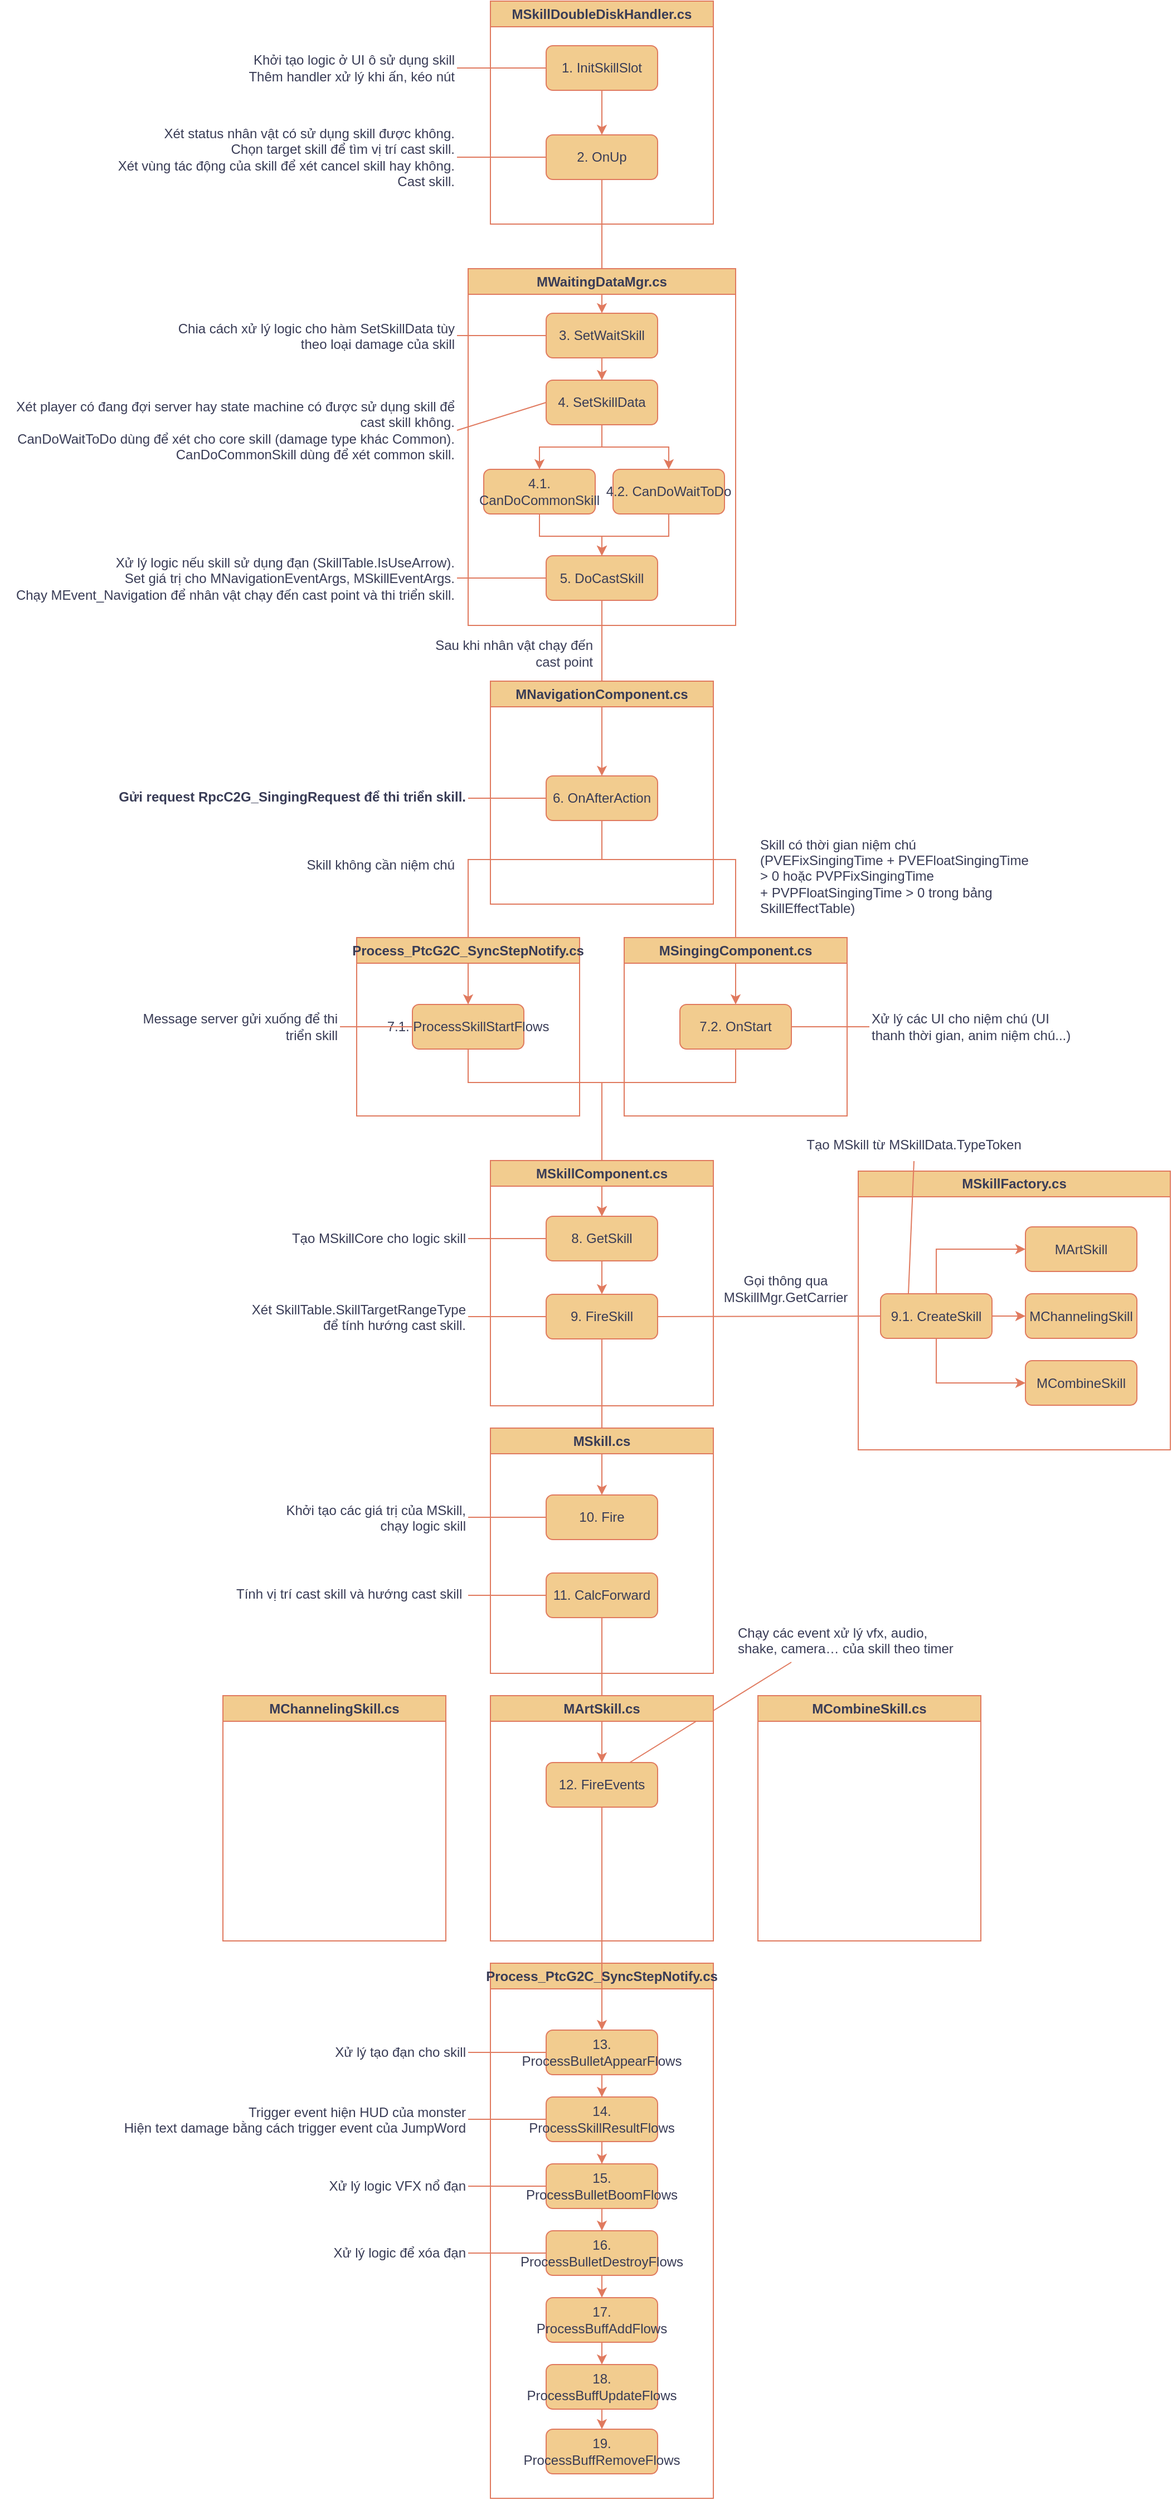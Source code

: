 <mxfile version="24.8.4">
  <diagram id="C5RBs43oDa-KdzZeNtuy" name="Page-1">
    <mxGraphModel dx="2253" dy="755" grid="1" gridSize="10" guides="1" tooltips="1" connect="1" arrows="1" fold="1" page="1" pageScale="1" pageWidth="827" pageHeight="1169" math="0" shadow="0">
      <root>
        <mxCell id="WIyWlLk6GJQsqaUBKTNV-0" />
        <mxCell id="WIyWlLk6GJQsqaUBKTNV-1" parent="WIyWlLk6GJQsqaUBKTNV-0" />
        <mxCell id="ZJyT9qqdOFOC1mafg5Lr-124" value="" style="endArrow=none;html=1;rounded=0;exitX=1;exitY=0.5;exitDx=0;exitDy=0;entryX=0;entryY=0.5;entryDx=0;entryDy=0;labelBackgroundColor=none;strokeColor=#E07A5F;fontColor=default;" parent="WIyWlLk6GJQsqaUBKTNV-1" source="ZJyT9qqdOFOC1mafg5Lr-123" target="ZJyT9qqdOFOC1mafg5Lr-116" edge="1">
          <mxGeometry width="50" height="50" relative="1" as="geometry">
            <mxPoint x="310" y="2030" as="sourcePoint" />
            <mxPoint x="380" y="2030" as="targetPoint" />
          </mxGeometry>
        </mxCell>
        <mxCell id="ZJyT9qqdOFOC1mafg5Lr-120" value="" style="endArrow=none;html=1;rounded=0;exitX=1;exitY=0.5;exitDx=0;exitDy=0;entryX=0;entryY=0.5;entryDx=0;entryDy=0;labelBackgroundColor=none;strokeColor=#E07A5F;fontColor=default;" parent="WIyWlLk6GJQsqaUBKTNV-1" source="ZJyT9qqdOFOC1mafg5Lr-119" target="ZJyT9qqdOFOC1mafg5Lr-121" edge="1">
          <mxGeometry width="50" height="50" relative="1" as="geometry">
            <mxPoint x="600" y="1620" as="sourcePoint" />
            <mxPoint x="455" y="1710" as="targetPoint" />
          </mxGeometry>
        </mxCell>
        <mxCell id="ZJyT9qqdOFOC1mafg5Lr-112" value="" style="endArrow=none;html=1;rounded=0;exitX=0.25;exitY=1;exitDx=0;exitDy=0;entryX=0.75;entryY=0;entryDx=0;entryDy=0;labelBackgroundColor=none;strokeColor=#E07A5F;fontColor=default;" parent="WIyWlLk6GJQsqaUBKTNV-1" source="ZJyT9qqdOFOC1mafg5Lr-109" target="ZJyT9qqdOFOC1mafg5Lr-97" edge="1">
          <mxGeometry width="50" height="50" relative="1" as="geometry">
            <mxPoint x="380" y="1490" as="sourcePoint" />
            <mxPoint x="310" y="1490" as="targetPoint" />
          </mxGeometry>
        </mxCell>
        <mxCell id="ZJyT9qqdOFOC1mafg5Lr-108" style="edgeStyle=orthogonalEdgeStyle;rounded=0;orthogonalLoop=1;jettySize=auto;html=1;entryX=0.5;entryY=0;entryDx=0;entryDy=0;labelBackgroundColor=none;strokeColor=#E07A5F;fontColor=default;" parent="WIyWlLk6GJQsqaUBKTNV-1" source="ZJyT9qqdOFOC1mafg5Lr-89" target="ZJyT9qqdOFOC1mafg5Lr-97" edge="1">
          <mxGeometry relative="1" as="geometry" />
        </mxCell>
        <mxCell id="ZJyT9qqdOFOC1mafg5Lr-106" style="edgeStyle=orthogonalEdgeStyle;rounded=0;orthogonalLoop=1;jettySize=auto;html=1;entryX=0.5;entryY=0;entryDx=0;entryDy=0;labelBackgroundColor=none;strokeColor=#E07A5F;fontColor=default;" parent="WIyWlLk6GJQsqaUBKTNV-1" source="ZJyT9qqdOFOC1mafg5Lr-100" target="ZJyT9qqdOFOC1mafg5Lr-55" edge="1">
          <mxGeometry relative="1" as="geometry">
            <Array as="points">
              <mxPoint x="300" y="1090" />
              <mxPoint x="420" y="1090" />
            </Array>
          </mxGeometry>
        </mxCell>
        <mxCell id="ZJyT9qqdOFOC1mafg5Lr-105" style="edgeStyle=orthogonalEdgeStyle;rounded=0;orthogonalLoop=1;jettySize=auto;html=1;entryX=0.5;entryY=0;entryDx=0;entryDy=0;labelBackgroundColor=none;strokeColor=#E07A5F;fontColor=default;" parent="WIyWlLk6GJQsqaUBKTNV-1" source="ZJyT9qqdOFOC1mafg5Lr-41" target="ZJyT9qqdOFOC1mafg5Lr-100" edge="1">
          <mxGeometry relative="1" as="geometry">
            <Array as="points">
              <mxPoint x="420" y="890" />
              <mxPoint x="300" y="890" />
            </Array>
          </mxGeometry>
        </mxCell>
        <mxCell id="ZJyT9qqdOFOC1mafg5Lr-86" style="edgeStyle=orthogonalEdgeStyle;rounded=0;orthogonalLoop=1;jettySize=auto;html=1;entryX=0.5;entryY=0;entryDx=0;entryDy=0;labelBackgroundColor=none;strokeColor=#E07A5F;fontColor=default;" parent="WIyWlLk6GJQsqaUBKTNV-1" source="ZJyT9qqdOFOC1mafg5Lr-57" target="ZJyT9qqdOFOC1mafg5Lr-84" edge="1">
          <mxGeometry relative="1" as="geometry" />
        </mxCell>
        <mxCell id="ZJyT9qqdOFOC1mafg5Lr-56" style="edgeStyle=orthogonalEdgeStyle;rounded=0;orthogonalLoop=1;jettySize=auto;html=1;entryX=0.5;entryY=0;entryDx=0;entryDy=0;labelBackgroundColor=none;strokeColor=#E07A5F;fontColor=default;" parent="WIyWlLk6GJQsqaUBKTNV-1" source="ZJyT9qqdOFOC1mafg5Lr-47" target="ZJyT9qqdOFOC1mafg5Lr-55" edge="1">
          <mxGeometry relative="1" as="geometry">
            <Array as="points">
              <mxPoint x="540" y="1090" />
              <mxPoint x="420" y="1090" />
            </Array>
          </mxGeometry>
        </mxCell>
        <mxCell id="ZJyT9qqdOFOC1mafg5Lr-48" style="edgeStyle=orthogonalEdgeStyle;rounded=0;orthogonalLoop=1;jettySize=auto;html=1;entryX=0.5;entryY=0;entryDx=0;entryDy=0;labelBackgroundColor=none;strokeColor=#E07A5F;fontColor=default;" parent="WIyWlLk6GJQsqaUBKTNV-1" source="ZJyT9qqdOFOC1mafg5Lr-41" target="ZJyT9qqdOFOC1mafg5Lr-47" edge="1">
          <mxGeometry relative="1" as="geometry">
            <Array as="points">
              <mxPoint x="420" y="890" />
              <mxPoint x="540" y="890" />
            </Array>
          </mxGeometry>
        </mxCell>
        <mxCell id="ZJyT9qqdOFOC1mafg5Lr-42" style="edgeStyle=orthogonalEdgeStyle;rounded=0;orthogonalLoop=1;jettySize=auto;html=1;entryX=0.5;entryY=0;entryDx=0;entryDy=0;labelBackgroundColor=none;strokeColor=#E07A5F;fontColor=default;" parent="WIyWlLk6GJQsqaUBKTNV-1" source="ZJyT9qqdOFOC1mafg5Lr-29" target="ZJyT9qqdOFOC1mafg5Lr-41" edge="1">
          <mxGeometry relative="1" as="geometry" />
        </mxCell>
        <mxCell id="ZJyT9qqdOFOC1mafg5Lr-20" style="edgeStyle=orthogonalEdgeStyle;rounded=0;orthogonalLoop=1;jettySize=auto;html=1;labelBackgroundColor=none;strokeColor=#E07A5F;fontColor=default;" parent="WIyWlLk6GJQsqaUBKTNV-1" source="ezm556YsKl0RpiWt_g6A-4" target="ZJyT9qqdOFOC1mafg5Lr-9" edge="1">
          <mxGeometry relative="1" as="geometry" />
        </mxCell>
        <mxCell id="ezm556YsKl0RpiWt_g6A-2" value="MSkillDoubleDiskHandler.cs" style="swimlane;whiteSpace=wrap;html=1;labelBackgroundColor=none;fillColor=#F2CC8F;strokeColor=#E07A5F;fontColor=#393C56;" parent="WIyWlLk6GJQsqaUBKTNV-1" vertex="1">
          <mxGeometry x="320" y="120" width="200" height="200" as="geometry" />
        </mxCell>
        <mxCell id="ZJyT9qqdOFOC1mafg5Lr-1" style="edgeStyle=orthogonalEdgeStyle;rounded=0;orthogonalLoop=1;jettySize=auto;html=1;entryX=0.5;entryY=0;entryDx=0;entryDy=0;labelBackgroundColor=none;strokeColor=#E07A5F;fontColor=default;" parent="ezm556YsKl0RpiWt_g6A-2" source="ezm556YsKl0RpiWt_g6A-5" target="ezm556YsKl0RpiWt_g6A-4" edge="1">
          <mxGeometry relative="1" as="geometry" />
        </mxCell>
        <mxCell id="ezm556YsKl0RpiWt_g6A-5" value="1. InitSkillSlot" style="rounded=1;whiteSpace=wrap;html=1;labelBackgroundColor=none;fillColor=#F2CC8F;strokeColor=#E07A5F;fontColor=#393C56;" parent="ezm556YsKl0RpiWt_g6A-2" vertex="1">
          <mxGeometry x="50" y="40" width="100" height="40" as="geometry" />
        </mxCell>
        <mxCell id="ezm556YsKl0RpiWt_g6A-4" value="2. OnUp" style="rounded=1;whiteSpace=wrap;html=1;labelBackgroundColor=none;fillColor=#F2CC8F;strokeColor=#E07A5F;fontColor=#393C56;" parent="ezm556YsKl0RpiWt_g6A-2" vertex="1">
          <mxGeometry x="50" y="120" width="100" height="40" as="geometry" />
        </mxCell>
        <mxCell id="ezm556YsKl0RpiWt_g6A-6" value="Khởi tạo logic ở UI ô sử dụng skill&lt;br&gt;Thêm handler xử lý khi ấn, kéo nút" style="text;html=1;strokeColor=none;fillColor=none;align=right;verticalAlign=middle;whiteSpace=wrap;rounded=0;labelBackgroundColor=none;fontColor=#393C56;" parent="WIyWlLk6GJQsqaUBKTNV-1" vertex="1">
          <mxGeometry x="100" y="165" width="190" height="30" as="geometry" />
        </mxCell>
        <mxCell id="ZJyT9qqdOFOC1mafg5Lr-2" value="Xét status nhân vật có sử dụng skill được không.&lt;br&gt;Chọn target skill để tìm vị trí cast skill.&lt;br&gt;Xét vùng tác động của skill để xét cancel skill hay không.&lt;br&gt;Cast skill." style="text;whiteSpace=wrap;html=1;align=right;labelBackgroundColor=none;fontColor=#393C56;" parent="WIyWlLk6GJQsqaUBKTNV-1" vertex="1">
          <mxGeometry x="-30" y="225" width="320" height="70" as="geometry" />
        </mxCell>
        <mxCell id="ZJyT9qqdOFOC1mafg5Lr-8" value="MWaitingDataMgr.cs" style="swimlane;whiteSpace=wrap;html=1;labelBackgroundColor=none;fillColor=#F2CC8F;strokeColor=#E07A5F;fontColor=#393C56;" parent="WIyWlLk6GJQsqaUBKTNV-1" vertex="1">
          <mxGeometry x="300" y="360" width="240" height="320" as="geometry" />
        </mxCell>
        <mxCell id="ZJyT9qqdOFOC1mafg5Lr-24" style="edgeStyle=orthogonalEdgeStyle;rounded=0;orthogonalLoop=1;jettySize=auto;html=1;entryX=0.5;entryY=0;entryDx=0;entryDy=0;labelBackgroundColor=none;strokeColor=#E07A5F;fontColor=default;" parent="ZJyT9qqdOFOC1mafg5Lr-8" source="ZJyT9qqdOFOC1mafg5Lr-9" target="ZJyT9qqdOFOC1mafg5Lr-21" edge="1">
          <mxGeometry relative="1" as="geometry" />
        </mxCell>
        <mxCell id="ZJyT9qqdOFOC1mafg5Lr-9" value="3. SetWaitSkill" style="rounded=1;whiteSpace=wrap;html=1;labelBackgroundColor=none;fillColor=#F2CC8F;strokeColor=#E07A5F;fontColor=#393C56;" parent="ZJyT9qqdOFOC1mafg5Lr-8" vertex="1">
          <mxGeometry x="70" y="40" width="100" height="40" as="geometry" />
        </mxCell>
        <mxCell id="ZJyT9qqdOFOC1mafg5Lr-25" style="edgeStyle=orthogonalEdgeStyle;rounded=0;orthogonalLoop=1;jettySize=auto;html=1;entryX=0.5;entryY=0;entryDx=0;entryDy=0;labelBackgroundColor=none;strokeColor=#E07A5F;fontColor=default;" parent="ZJyT9qqdOFOC1mafg5Lr-8" source="ZJyT9qqdOFOC1mafg5Lr-21" target="ZJyT9qqdOFOC1mafg5Lr-22" edge="1">
          <mxGeometry relative="1" as="geometry">
            <Array as="points">
              <mxPoint x="120" y="160" />
              <mxPoint x="64" y="160" />
            </Array>
          </mxGeometry>
        </mxCell>
        <mxCell id="ZJyT9qqdOFOC1mafg5Lr-26" style="edgeStyle=orthogonalEdgeStyle;rounded=0;orthogonalLoop=1;jettySize=auto;html=1;entryX=0.5;entryY=0;entryDx=0;entryDy=0;labelBackgroundColor=none;strokeColor=#E07A5F;fontColor=default;" parent="ZJyT9qqdOFOC1mafg5Lr-8" source="ZJyT9qqdOFOC1mafg5Lr-21" target="ZJyT9qqdOFOC1mafg5Lr-23" edge="1">
          <mxGeometry relative="1" as="geometry">
            <Array as="points">
              <mxPoint x="120" y="160" />
              <mxPoint x="180" y="160" />
            </Array>
          </mxGeometry>
        </mxCell>
        <mxCell id="ZJyT9qqdOFOC1mafg5Lr-21" value="4. SetSkillData" style="rounded=1;whiteSpace=wrap;html=1;labelBackgroundColor=none;fillColor=#F2CC8F;strokeColor=#E07A5F;fontColor=#393C56;" parent="ZJyT9qqdOFOC1mafg5Lr-8" vertex="1">
          <mxGeometry x="70" y="100" width="100" height="40" as="geometry" />
        </mxCell>
        <mxCell id="ZJyT9qqdOFOC1mafg5Lr-22" value="4.1. CanDoCommonSkill" style="rounded=1;whiteSpace=wrap;html=1;labelBackgroundColor=none;fillColor=#F2CC8F;strokeColor=#E07A5F;fontColor=#393C56;" parent="ZJyT9qqdOFOC1mafg5Lr-8" vertex="1">
          <mxGeometry x="14" y="180" width="100" height="40" as="geometry" />
        </mxCell>
        <mxCell id="ZJyT9qqdOFOC1mafg5Lr-31" style="edgeStyle=orthogonalEdgeStyle;rounded=0;orthogonalLoop=1;jettySize=auto;html=1;entryX=0.5;entryY=0;entryDx=0;entryDy=0;labelBackgroundColor=none;strokeColor=#E07A5F;fontColor=default;" parent="ZJyT9qqdOFOC1mafg5Lr-8" source="ZJyT9qqdOFOC1mafg5Lr-23" target="ZJyT9qqdOFOC1mafg5Lr-29" edge="1">
          <mxGeometry relative="1" as="geometry">
            <Array as="points">
              <mxPoint x="180" y="240" />
              <mxPoint x="120" y="240" />
            </Array>
          </mxGeometry>
        </mxCell>
        <mxCell id="ZJyT9qqdOFOC1mafg5Lr-23" value="4.2.&amp;nbsp;CanDoWaitToDo" style="rounded=1;whiteSpace=wrap;html=1;labelBackgroundColor=none;fillColor=#F2CC8F;strokeColor=#E07A5F;fontColor=#393C56;" parent="ZJyT9qqdOFOC1mafg5Lr-8" vertex="1">
          <mxGeometry x="130" y="180" width="100" height="40" as="geometry" />
        </mxCell>
        <mxCell id="ZJyT9qqdOFOC1mafg5Lr-29" value="5. DoCastSkill" style="rounded=1;whiteSpace=wrap;html=1;labelBackgroundColor=none;fillColor=#F2CC8F;strokeColor=#E07A5F;fontColor=#393C56;" parent="ZJyT9qqdOFOC1mafg5Lr-8" vertex="1">
          <mxGeometry x="70" y="257.5" width="100" height="40" as="geometry" />
        </mxCell>
        <mxCell id="ZJyT9qqdOFOC1mafg5Lr-30" style="edgeStyle=orthogonalEdgeStyle;rounded=0;orthogonalLoop=1;jettySize=auto;html=1;entryX=0.5;entryY=0;entryDx=0;entryDy=0;labelBackgroundColor=none;strokeColor=#E07A5F;fontColor=default;" parent="ZJyT9qqdOFOC1mafg5Lr-8" source="ZJyT9qqdOFOC1mafg5Lr-22" target="ZJyT9qqdOFOC1mafg5Lr-29" edge="1">
          <mxGeometry relative="1" as="geometry">
            <Array as="points">
              <mxPoint x="64" y="240" />
              <mxPoint x="120" y="240" />
            </Array>
          </mxGeometry>
        </mxCell>
        <mxCell id="ZJyT9qqdOFOC1mafg5Lr-10" value="" style="endArrow=none;html=1;rounded=0;entryX=1;entryY=0.5;entryDx=0;entryDy=0;exitX=0;exitY=0.5;exitDx=0;exitDy=0;labelBackgroundColor=none;strokeColor=#E07A5F;fontColor=default;" parent="WIyWlLk6GJQsqaUBKTNV-1" source="ezm556YsKl0RpiWt_g6A-5" target="ezm556YsKl0RpiWt_g6A-6" edge="1">
          <mxGeometry width="50" height="50" relative="1" as="geometry">
            <mxPoint x="400" y="410" as="sourcePoint" />
            <mxPoint x="450" y="360" as="targetPoint" />
          </mxGeometry>
        </mxCell>
        <mxCell id="ZJyT9qqdOFOC1mafg5Lr-11" value="" style="endArrow=none;html=1;rounded=0;entryX=1;entryY=0.5;entryDx=0;entryDy=0;exitX=0;exitY=0.5;exitDx=0;exitDy=0;labelBackgroundColor=none;strokeColor=#E07A5F;fontColor=default;" parent="WIyWlLk6GJQsqaUBKTNV-1" source="ezm556YsKl0RpiWt_g6A-4" target="ZJyT9qqdOFOC1mafg5Lr-2" edge="1">
          <mxGeometry width="50" height="50" relative="1" as="geometry">
            <mxPoint x="380" y="190" as="sourcePoint" />
            <mxPoint x="300" y="190" as="targetPoint" />
          </mxGeometry>
        </mxCell>
        <mxCell id="ZJyT9qqdOFOC1mafg5Lr-18" value="Chia cách xử lý logic cho hàm SetSkillData tùy theo loại damage của skill" style="text;whiteSpace=wrap;html=1;align=right;labelBackgroundColor=none;fontColor=#393C56;" parent="WIyWlLk6GJQsqaUBKTNV-1" vertex="1">
          <mxGeometry x="20" y="400" width="270" height="40" as="geometry" />
        </mxCell>
        <mxCell id="ZJyT9qqdOFOC1mafg5Lr-19" value="" style="endArrow=none;html=1;rounded=0;entryX=1;entryY=0.5;entryDx=0;entryDy=0;exitX=0;exitY=0.5;exitDx=0;exitDy=0;labelBackgroundColor=none;strokeColor=#E07A5F;fontColor=default;" parent="WIyWlLk6GJQsqaUBKTNV-1" source="ZJyT9qqdOFOC1mafg5Lr-9" target="ZJyT9qqdOFOC1mafg5Lr-18" edge="1">
          <mxGeometry width="50" height="50" relative="1" as="geometry">
            <mxPoint x="380" y="270" as="sourcePoint" />
            <mxPoint x="300" y="270" as="targetPoint" />
          </mxGeometry>
        </mxCell>
        <mxCell id="ZJyT9qqdOFOC1mafg5Lr-27" value="Xét player có đang đợi server hay state machine có được sử dụng skill để cast skill không.&lt;br&gt;CanDoWaitToDo dùng để xét cho core skill (damage type khác Common).&lt;br&gt;CanDoCommonSkill dùng để xét common skill." style="text;whiteSpace=wrap;html=1;align=right;labelBackgroundColor=none;fontColor=#393C56;" parent="WIyWlLk6GJQsqaUBKTNV-1" vertex="1">
          <mxGeometry x="-120" y="470" width="410" height="70" as="geometry" />
        </mxCell>
        <mxCell id="ZJyT9qqdOFOC1mafg5Lr-28" value="" style="endArrow=none;html=1;rounded=0;entryX=1;entryY=0.5;entryDx=0;entryDy=0;exitX=0;exitY=0.5;exitDx=0;exitDy=0;labelBackgroundColor=none;strokeColor=#E07A5F;fontColor=default;" parent="WIyWlLk6GJQsqaUBKTNV-1" source="ZJyT9qqdOFOC1mafg5Lr-21" target="ZJyT9qqdOFOC1mafg5Lr-27" edge="1">
          <mxGeometry width="50" height="50" relative="1" as="geometry">
            <mxPoint x="380" y="430" as="sourcePoint" />
            <mxPoint x="300" y="430" as="targetPoint" />
          </mxGeometry>
        </mxCell>
        <mxCell id="ZJyT9qqdOFOC1mafg5Lr-32" value="Xử lý logic nếu skill sử dụng đạn (SkillTable.IsUseArrow).&lt;br&gt;Set giá trị cho MNavigationEventArgs, MSkillEventArgs.&lt;br&gt;Chạy MEvent_Navigation để nhân vật chạy đến cast point và thi triển skill." style="text;whiteSpace=wrap;html=1;align=right;labelBackgroundColor=none;fontColor=#393C56;" parent="WIyWlLk6GJQsqaUBKTNV-1" vertex="1">
          <mxGeometry x="-110" y="610" width="400" height="55" as="geometry" />
        </mxCell>
        <mxCell id="ZJyT9qqdOFOC1mafg5Lr-33" value="" style="endArrow=none;html=1;rounded=0;entryX=1;entryY=0.5;entryDx=0;entryDy=0;exitX=0;exitY=0.5;exitDx=0;exitDy=0;labelBackgroundColor=none;strokeColor=#E07A5F;fontColor=default;" parent="WIyWlLk6GJQsqaUBKTNV-1" source="ZJyT9qqdOFOC1mafg5Lr-29" target="ZJyT9qqdOFOC1mafg5Lr-32" edge="1">
          <mxGeometry width="50" height="50" relative="1" as="geometry">
            <mxPoint x="380" y="490" as="sourcePoint" />
            <mxPoint x="300" y="515" as="targetPoint" />
          </mxGeometry>
        </mxCell>
        <mxCell id="ZJyT9qqdOFOC1mafg5Lr-40" value="MNavigationComponent.cs" style="swimlane;whiteSpace=wrap;html=1;labelBackgroundColor=none;fillColor=#F2CC8F;strokeColor=#E07A5F;fontColor=#393C56;" parent="WIyWlLk6GJQsqaUBKTNV-1" vertex="1">
          <mxGeometry x="320" y="730" width="200" height="200" as="geometry" />
        </mxCell>
        <mxCell id="ZJyT9qqdOFOC1mafg5Lr-41" value="6. OnAfterAction" style="rounded=1;whiteSpace=wrap;html=1;labelBackgroundColor=none;fillColor=#F2CC8F;strokeColor=#E07A5F;fontColor=#393C56;" parent="ZJyT9qqdOFOC1mafg5Lr-40" vertex="1">
          <mxGeometry x="50" y="85" width="100" height="40" as="geometry" />
        </mxCell>
        <mxCell id="ZJyT9qqdOFOC1mafg5Lr-43" value="Sau khi nhân vật chạy đến cast point" style="text;html=1;strokeColor=none;fillColor=none;align=right;verticalAlign=middle;whiteSpace=wrap;rounded=0;labelBackgroundColor=none;fontColor=#393C56;" parent="WIyWlLk6GJQsqaUBKTNV-1" vertex="1">
          <mxGeometry x="264" y="690" width="150" height="30" as="geometry" />
        </mxCell>
        <mxCell id="ZJyT9qqdOFOC1mafg5Lr-44" value="Gửi request RpcC2G_SingingRequest để thi triển skill.&lt;br&gt;" style="text;whiteSpace=wrap;html=1;align=right;fontStyle=1;labelBackgroundColor=none;fontColor=#393C56;" parent="WIyWlLk6GJQsqaUBKTNV-1" vertex="1">
          <mxGeometry x="-20" y="820" width="320" height="30" as="geometry" />
        </mxCell>
        <mxCell id="ZJyT9qqdOFOC1mafg5Lr-45" value="" style="endArrow=none;html=1;rounded=0;entryX=1;entryY=0.5;entryDx=0;entryDy=0;exitX=0;exitY=0.5;exitDx=0;exitDy=0;labelBackgroundColor=none;strokeColor=#E07A5F;fontColor=default;" parent="WIyWlLk6GJQsqaUBKTNV-1" source="ZJyT9qqdOFOC1mafg5Lr-41" target="ZJyT9qqdOFOC1mafg5Lr-44" edge="1">
          <mxGeometry width="50" height="50" relative="1" as="geometry">
            <mxPoint x="380" y="647.5" as="sourcePoint" />
            <mxPoint x="300" y="647.5" as="targetPoint" />
          </mxGeometry>
        </mxCell>
        <mxCell id="ZJyT9qqdOFOC1mafg5Lr-46" value="MSingingComponent.cs" style="swimlane;whiteSpace=wrap;html=1;labelBackgroundColor=none;fillColor=#F2CC8F;strokeColor=#E07A5F;fontColor=#393C56;" parent="WIyWlLk6GJQsqaUBKTNV-1" vertex="1">
          <mxGeometry x="440" y="960" width="200" height="160" as="geometry" />
        </mxCell>
        <mxCell id="ZJyT9qqdOFOC1mafg5Lr-47" value="7.2. OnStart" style="rounded=1;whiteSpace=wrap;html=1;labelBackgroundColor=none;fillColor=#F2CC8F;strokeColor=#E07A5F;fontColor=#393C56;" parent="ZJyT9qqdOFOC1mafg5Lr-46" vertex="1">
          <mxGeometry x="50" y="60" width="100" height="40" as="geometry" />
        </mxCell>
        <mxCell id="ZJyT9qqdOFOC1mafg5Lr-49" value="Skill có thời gian niệm chú (PVEFixSingingTime +&amp;nbsp;PVEFloatSingingTime &amp;gt; 0 hoặc&amp;nbsp;PVPFixSingingTime +&amp;nbsp;PVPFloatSingingTime &amp;gt; 0 trong bảng SkillEffectTable)&amp;nbsp;" style="text;html=1;strokeColor=none;fillColor=none;align=left;verticalAlign=middle;whiteSpace=wrap;rounded=0;labelBackgroundColor=none;fontColor=#393C56;" parent="WIyWlLk6GJQsqaUBKTNV-1" vertex="1">
          <mxGeometry x="560" y="890" width="250" height="30" as="geometry" />
        </mxCell>
        <mxCell id="ZJyT9qqdOFOC1mafg5Lr-52" value="&lt;span style=&quot;&quot;&gt;Xử lý các UI cho niệm chú (UI thanh thời gian, anim niệm chú...)&lt;/span&gt;" style="text;html=1;strokeColor=none;fillColor=none;align=left;verticalAlign=middle;whiteSpace=wrap;rounded=0;labelBackgroundColor=none;fontColor=#393C56;" parent="WIyWlLk6GJQsqaUBKTNV-1" vertex="1">
          <mxGeometry x="660" y="1025" width="190" height="30" as="geometry" />
        </mxCell>
        <mxCell id="ZJyT9qqdOFOC1mafg5Lr-53" value="MSkillComponent.cs" style="swimlane;whiteSpace=wrap;html=1;labelBackgroundColor=none;fillColor=#F2CC8F;strokeColor=#E07A5F;fontColor=#393C56;" parent="WIyWlLk6GJQsqaUBKTNV-1" vertex="1">
          <mxGeometry x="320" y="1160" width="200" height="220" as="geometry" />
        </mxCell>
        <mxCell id="ZJyT9qqdOFOC1mafg5Lr-58" style="edgeStyle=orthogonalEdgeStyle;rounded=0;orthogonalLoop=1;jettySize=auto;html=1;exitX=0.5;exitY=1;exitDx=0;exitDy=0;entryX=0.5;entryY=0;entryDx=0;entryDy=0;labelBackgroundColor=none;strokeColor=#E07A5F;fontColor=default;" parent="ZJyT9qqdOFOC1mafg5Lr-53" source="ZJyT9qqdOFOC1mafg5Lr-55" target="ZJyT9qqdOFOC1mafg5Lr-57" edge="1">
          <mxGeometry relative="1" as="geometry" />
        </mxCell>
        <mxCell id="ZJyT9qqdOFOC1mafg5Lr-55" value="8. GetSkill" style="rounded=1;whiteSpace=wrap;html=1;labelBackgroundColor=none;fillColor=#F2CC8F;strokeColor=#E07A5F;fontColor=#393C56;" parent="ZJyT9qqdOFOC1mafg5Lr-53" vertex="1">
          <mxGeometry x="50" y="50" width="100" height="40" as="geometry" />
        </mxCell>
        <mxCell id="ZJyT9qqdOFOC1mafg5Lr-57" value="9. FireSkill" style="rounded=1;whiteSpace=wrap;html=1;labelBackgroundColor=none;fillColor=#F2CC8F;strokeColor=#E07A5F;fontColor=#393C56;" parent="ZJyT9qqdOFOC1mafg5Lr-53" vertex="1">
          <mxGeometry x="50" y="120" width="100" height="40" as="geometry" />
        </mxCell>
        <mxCell id="ZJyT9qqdOFOC1mafg5Lr-59" value="&lt;span style=&quot;&quot;&gt;Tạo MSkillCore cho logic skill&lt;/span&gt;" style="text;html=1;strokeColor=none;fillColor=none;align=right;verticalAlign=middle;whiteSpace=wrap;rounded=0;labelBackgroundColor=none;fontColor=#393C56;" parent="WIyWlLk6GJQsqaUBKTNV-1" vertex="1">
          <mxGeometry x="140" y="1215" width="160" height="30" as="geometry" />
        </mxCell>
        <mxCell id="ZJyT9qqdOFOC1mafg5Lr-60" value="" style="endArrow=none;html=1;rounded=0;exitX=0;exitY=0.5;exitDx=0;exitDy=0;entryX=1;entryY=0.5;entryDx=0;entryDy=0;labelBackgroundColor=none;strokeColor=#E07A5F;fontColor=default;" parent="WIyWlLk6GJQsqaUBKTNV-1" source="ZJyT9qqdOFOC1mafg5Lr-55" target="ZJyT9qqdOFOC1mafg5Lr-59" edge="1">
          <mxGeometry width="50" height="50" relative="1" as="geometry">
            <mxPoint x="380" y="1070" as="sourcePoint" />
            <mxPoint x="310" y="1070" as="targetPoint" />
          </mxGeometry>
        </mxCell>
        <mxCell id="ZJyT9qqdOFOC1mafg5Lr-61" value="MSkillFactory.cs" style="swimlane;whiteSpace=wrap;html=1;labelBackgroundColor=none;fillColor=#F2CC8F;strokeColor=#E07A5F;fontColor=#393C56;" parent="WIyWlLk6GJQsqaUBKTNV-1" vertex="1">
          <mxGeometry x="650" y="1169.5" width="280" height="250" as="geometry" />
        </mxCell>
        <mxCell id="ZJyT9qqdOFOC1mafg5Lr-69" style="edgeStyle=orthogonalEdgeStyle;rounded=0;orthogonalLoop=1;jettySize=auto;html=1;exitX=0.5;exitY=1;exitDx=0;exitDy=0;labelBackgroundColor=none;strokeColor=#E07A5F;fontColor=default;" parent="ZJyT9qqdOFOC1mafg5Lr-61" source="ZJyT9qqdOFOC1mafg5Lr-65" target="ZJyT9qqdOFOC1mafg5Lr-67" edge="1">
          <mxGeometry relative="1" as="geometry">
            <mxPoint x="70" y="150" as="sourcePoint" />
            <Array as="points">
              <mxPoint x="70" y="190" />
            </Array>
          </mxGeometry>
        </mxCell>
        <mxCell id="ZJyT9qqdOFOC1mafg5Lr-72" style="edgeStyle=orthogonalEdgeStyle;rounded=0;orthogonalLoop=1;jettySize=auto;html=1;entryX=0;entryY=0.5;entryDx=0;entryDy=0;labelBackgroundColor=none;strokeColor=#E07A5F;fontColor=default;" parent="ZJyT9qqdOFOC1mafg5Lr-61" target="ZJyT9qqdOFOC1mafg5Lr-70" edge="1">
          <mxGeometry relative="1" as="geometry">
            <mxPoint x="120" y="130" as="sourcePoint" />
          </mxGeometry>
        </mxCell>
        <mxCell id="ZJyT9qqdOFOC1mafg5Lr-74" style="edgeStyle=orthogonalEdgeStyle;rounded=0;orthogonalLoop=1;jettySize=auto;html=1;exitX=0.5;exitY=0;exitDx=0;exitDy=0;entryX=0;entryY=0.5;entryDx=0;entryDy=0;labelBackgroundColor=none;strokeColor=#E07A5F;fontColor=default;" parent="ZJyT9qqdOFOC1mafg5Lr-61" target="ZJyT9qqdOFOC1mafg5Lr-66" edge="1">
          <mxGeometry relative="1" as="geometry">
            <mxPoint x="70" y="110" as="sourcePoint" />
            <Array as="points">
              <mxPoint x="70" y="70" />
            </Array>
          </mxGeometry>
        </mxCell>
        <mxCell id="ZJyT9qqdOFOC1mafg5Lr-65" value="9.1. CreateSkill" style="rounded=1;whiteSpace=wrap;html=1;labelBackgroundColor=none;fillColor=#F2CC8F;strokeColor=#E07A5F;fontColor=#393C56;" parent="ZJyT9qqdOFOC1mafg5Lr-61" vertex="1">
          <mxGeometry x="20" y="110" width="100" height="40" as="geometry" />
        </mxCell>
        <mxCell id="ZJyT9qqdOFOC1mafg5Lr-66" value="MArtSkill" style="rounded=1;whiteSpace=wrap;html=1;labelBackgroundColor=none;fillColor=#F2CC8F;strokeColor=#E07A5F;fontColor=#393C56;" parent="ZJyT9qqdOFOC1mafg5Lr-61" vertex="1">
          <mxGeometry x="150" y="50" width="100" height="40" as="geometry" />
        </mxCell>
        <mxCell id="ZJyT9qqdOFOC1mafg5Lr-67" value="MCombineSkill" style="rounded=1;whiteSpace=wrap;html=1;labelBackgroundColor=none;fillColor=#F2CC8F;strokeColor=#E07A5F;fontColor=#393C56;" parent="ZJyT9qqdOFOC1mafg5Lr-61" vertex="1">
          <mxGeometry x="150" y="170" width="100" height="40" as="geometry" />
        </mxCell>
        <mxCell id="ZJyT9qqdOFOC1mafg5Lr-70" value="MChannelingSkill" style="rounded=1;whiteSpace=wrap;html=1;labelBackgroundColor=none;fillColor=#F2CC8F;strokeColor=#E07A5F;fontColor=#393C56;" parent="ZJyT9qqdOFOC1mafg5Lr-61" vertex="1">
          <mxGeometry x="150" y="110" width="100" height="40" as="geometry" />
        </mxCell>
        <mxCell id="ZJyT9qqdOFOC1mafg5Lr-76" value="" style="endArrow=none;html=1;rounded=0;exitX=0;exitY=0.5;exitDx=0;exitDy=0;entryX=1;entryY=0.5;entryDx=0;entryDy=0;labelBackgroundColor=none;strokeColor=#E07A5F;fontColor=default;" parent="WIyWlLk6GJQsqaUBKTNV-1" source="ZJyT9qqdOFOC1mafg5Lr-65" target="ZJyT9qqdOFOC1mafg5Lr-57" edge="1">
          <mxGeometry width="50" height="50" relative="1" as="geometry">
            <mxPoint x="380" y="1070" as="sourcePoint" />
            <mxPoint x="310" y="1070" as="targetPoint" />
          </mxGeometry>
        </mxCell>
        <mxCell id="ZJyT9qqdOFOC1mafg5Lr-77" value="" style="endArrow=none;html=1;rounded=0;exitX=0.25;exitY=0;exitDx=0;exitDy=0;entryX=0.5;entryY=1;entryDx=0;entryDy=0;labelBackgroundColor=none;strokeColor=#E07A5F;fontColor=default;" parent="WIyWlLk6GJQsqaUBKTNV-1" source="ZJyT9qqdOFOC1mafg5Lr-65" target="ZJyT9qqdOFOC1mafg5Lr-78" edge="1">
          <mxGeometry width="50" height="50" relative="1" as="geometry">
            <mxPoint x="460" y="1080.5" as="sourcePoint" />
            <mxPoint x="760" y="1140.5" as="targetPoint" />
          </mxGeometry>
        </mxCell>
        <mxCell id="ZJyT9qqdOFOC1mafg5Lr-78" value="&lt;span style=&quot;&quot;&gt;Tạo MSkill từ MSkillData.TypeToken&lt;/span&gt;" style="text;html=1;strokeColor=none;fillColor=none;align=center;verticalAlign=middle;whiteSpace=wrap;rounded=0;labelBackgroundColor=none;fontColor=#393C56;" parent="WIyWlLk6GJQsqaUBKTNV-1" vertex="1">
          <mxGeometry x="600" y="1130.5" width="200" height="30" as="geometry" />
        </mxCell>
        <mxCell id="ZJyT9qqdOFOC1mafg5Lr-79" value="&lt;span style=&quot;&quot;&gt;Gọi thông qua MSkillMgr.GetCarrier&lt;/span&gt;" style="text;html=1;strokeColor=none;fillColor=none;align=center;verticalAlign=middle;whiteSpace=wrap;rounded=0;labelBackgroundColor=none;fontColor=#393C56;" parent="WIyWlLk6GJQsqaUBKTNV-1" vertex="1">
          <mxGeometry x="530" y="1260" width="110" height="30" as="geometry" />
        </mxCell>
        <mxCell id="ZJyT9qqdOFOC1mafg5Lr-80" value="Xét SkillTable.SkillTargetRangeType để tính hướng cast skill." style="text;whiteSpace=wrap;html=1;align=right;labelBackgroundColor=none;fontColor=#393C56;" parent="WIyWlLk6GJQsqaUBKTNV-1" vertex="1">
          <mxGeometry x="90" y="1280" width="210" height="40" as="geometry" />
        </mxCell>
        <mxCell id="ZJyT9qqdOFOC1mafg5Lr-81" value="" style="endArrow=none;html=1;rounded=0;exitX=0;exitY=0.5;exitDx=0;exitDy=0;entryX=1;entryY=0.5;entryDx=0;entryDy=0;labelBackgroundColor=none;strokeColor=#E07A5F;fontColor=default;" parent="WIyWlLk6GJQsqaUBKTNV-1" source="ZJyT9qqdOFOC1mafg5Lr-57" target="ZJyT9qqdOFOC1mafg5Lr-80" edge="1">
          <mxGeometry width="50" height="50" relative="1" as="geometry">
            <mxPoint x="380" y="1240" as="sourcePoint" />
            <mxPoint x="310" y="1240" as="targetPoint" />
          </mxGeometry>
        </mxCell>
        <mxCell id="ZJyT9qqdOFOC1mafg5Lr-82" value="MSkill.cs" style="swimlane;whiteSpace=wrap;html=1;labelBackgroundColor=none;fillColor=#F2CC8F;strokeColor=#E07A5F;fontColor=#393C56;" parent="WIyWlLk6GJQsqaUBKTNV-1" vertex="1">
          <mxGeometry x="320" y="1400" width="200" height="220" as="geometry" />
        </mxCell>
        <mxCell id="ZJyT9qqdOFOC1mafg5Lr-84" value="10. Fire" style="rounded=1;whiteSpace=wrap;html=1;labelBackgroundColor=none;fillColor=#F2CC8F;strokeColor=#E07A5F;fontColor=#393C56;" parent="ZJyT9qqdOFOC1mafg5Lr-82" vertex="1">
          <mxGeometry x="50" y="60" width="100" height="40" as="geometry" />
        </mxCell>
        <mxCell id="ZJyT9qqdOFOC1mafg5Lr-89" value="11. CalcForward" style="rounded=1;whiteSpace=wrap;html=1;labelBackgroundColor=none;fillColor=#F2CC8F;strokeColor=#E07A5F;fontColor=#393C56;" parent="ZJyT9qqdOFOC1mafg5Lr-82" vertex="1">
          <mxGeometry x="50" y="130" width="100" height="40" as="geometry" />
        </mxCell>
        <mxCell id="ZJyT9qqdOFOC1mafg5Lr-87" value="Khởi tạo các giá trị của MSkill, chạy logic skill" style="text;whiteSpace=wrap;html=1;align=right;labelBackgroundColor=none;fontColor=#393C56;" parent="WIyWlLk6GJQsqaUBKTNV-1" vertex="1">
          <mxGeometry x="120" y="1460" width="180" height="40" as="geometry" />
        </mxCell>
        <mxCell id="ZJyT9qqdOFOC1mafg5Lr-88" value="" style="endArrow=none;html=1;rounded=0;exitX=0;exitY=0.5;exitDx=0;exitDy=0;entryX=1;entryY=0.5;entryDx=0;entryDy=0;labelBackgroundColor=none;strokeColor=#E07A5F;fontColor=default;" parent="WIyWlLk6GJQsqaUBKTNV-1" source="ZJyT9qqdOFOC1mafg5Lr-84" target="ZJyT9qqdOFOC1mafg5Lr-87" edge="1">
          <mxGeometry width="50" height="50" relative="1" as="geometry">
            <mxPoint x="380" y="1310" as="sourcePoint" />
            <mxPoint x="310" y="1310" as="targetPoint" />
          </mxGeometry>
        </mxCell>
        <mxCell id="ZJyT9qqdOFOC1mafg5Lr-90" value="Tính vị trí cast skill và hướng cast skill" style="text;whiteSpace=wrap;html=1;labelBackgroundColor=none;fontColor=#393C56;" parent="WIyWlLk6GJQsqaUBKTNV-1" vertex="1">
          <mxGeometry x="90" y="1535" width="210" height="30" as="geometry" />
        </mxCell>
        <mxCell id="ZJyT9qqdOFOC1mafg5Lr-91" value="" style="endArrow=none;html=1;rounded=0;exitX=0;exitY=0.5;exitDx=0;exitDy=0;entryX=1;entryY=0.5;entryDx=0;entryDy=0;labelBackgroundColor=none;strokeColor=#E07A5F;fontColor=default;" parent="WIyWlLk6GJQsqaUBKTNV-1" source="ZJyT9qqdOFOC1mafg5Lr-89" target="ZJyT9qqdOFOC1mafg5Lr-90" edge="1">
          <mxGeometry width="50" height="50" relative="1" as="geometry">
            <mxPoint x="380" y="1490" as="sourcePoint" />
            <mxPoint x="310" y="1490" as="targetPoint" />
          </mxGeometry>
        </mxCell>
        <mxCell id="ZJyT9qqdOFOC1mafg5Lr-92" value="MArtSkill.cs" style="swimlane;whiteSpace=wrap;html=1;labelBackgroundColor=none;fillColor=#F2CC8F;strokeColor=#E07A5F;fontColor=#393C56;" parent="WIyWlLk6GJQsqaUBKTNV-1" vertex="1">
          <mxGeometry x="320" y="1640" width="200" height="220" as="geometry" />
        </mxCell>
        <mxCell id="ZJyT9qqdOFOC1mafg5Lr-97" value="12. FireEvents" style="rounded=1;whiteSpace=wrap;html=1;labelBackgroundColor=none;fillColor=#F2CC8F;strokeColor=#E07A5F;fontColor=#393C56;" parent="ZJyT9qqdOFOC1mafg5Lr-92" vertex="1">
          <mxGeometry x="50" y="60" width="100" height="40" as="geometry" />
        </mxCell>
        <mxCell id="ZJyT9qqdOFOC1mafg5Lr-95" value="MChannelingSkill.cs" style="swimlane;whiteSpace=wrap;html=1;labelBackgroundColor=none;fillColor=#F2CC8F;strokeColor=#E07A5F;fontColor=#393C56;" parent="WIyWlLk6GJQsqaUBKTNV-1" vertex="1">
          <mxGeometry x="80" y="1640" width="200" height="220" as="geometry" />
        </mxCell>
        <mxCell id="ZJyT9qqdOFOC1mafg5Lr-96" value="MCombineSkill.cs" style="swimlane;whiteSpace=wrap;html=1;startSize=23;labelBackgroundColor=none;fillColor=#F2CC8F;strokeColor=#E07A5F;fontColor=#393C56;" parent="WIyWlLk6GJQsqaUBKTNV-1" vertex="1">
          <mxGeometry x="560" y="1640" width="200" height="220" as="geometry" />
        </mxCell>
        <mxCell id="ZJyT9qqdOFOC1mafg5Lr-98" value="" style="endArrow=none;html=1;rounded=0;entryX=1;entryY=0.5;entryDx=0;entryDy=0;exitX=0;exitY=0.5;exitDx=0;exitDy=0;labelBackgroundColor=none;strokeColor=#E07A5F;fontColor=default;" parent="WIyWlLk6GJQsqaUBKTNV-1" source="ZJyT9qqdOFOC1mafg5Lr-52" target="ZJyT9qqdOFOC1mafg5Lr-47" edge="1">
          <mxGeometry width="50" height="50" relative="1" as="geometry">
            <mxPoint x="380" y="845" as="sourcePoint" />
            <mxPoint x="310" y="845" as="targetPoint" />
          </mxGeometry>
        </mxCell>
        <mxCell id="ZJyT9qqdOFOC1mafg5Lr-99" value="Process_PtcG2C_SyncStepNotify.cs" style="swimlane;whiteSpace=wrap;html=1;labelBackgroundColor=none;fillColor=#F2CC8F;strokeColor=#E07A5F;fontColor=#393C56;" parent="WIyWlLk6GJQsqaUBKTNV-1" vertex="1">
          <mxGeometry x="200" y="960" width="200" height="160" as="geometry" />
        </mxCell>
        <mxCell id="ZJyT9qqdOFOC1mafg5Lr-100" value="7.1.&amp;nbsp;ProcessSkillStartFlows" style="rounded=1;whiteSpace=wrap;html=1;labelBackgroundColor=none;fillColor=#F2CC8F;strokeColor=#E07A5F;fontColor=#393C56;" parent="ZJyT9qqdOFOC1mafg5Lr-99" vertex="1">
          <mxGeometry x="50" y="60" width="100" height="40" as="geometry" />
        </mxCell>
        <mxCell id="ZJyT9qqdOFOC1mafg5Lr-103" value="Message server gửi xuống để thi triển skill" style="text;html=1;strokeColor=none;fillColor=none;align=right;verticalAlign=middle;whiteSpace=wrap;rounded=0;labelBackgroundColor=none;fontColor=#393C56;" parent="WIyWlLk6GJQsqaUBKTNV-1" vertex="1">
          <mxGeometry x="-5" y="1025" width="190" height="30" as="geometry" />
        </mxCell>
        <mxCell id="ZJyT9qqdOFOC1mafg5Lr-104" value="" style="endArrow=none;html=1;rounded=0;entryX=1;entryY=0.5;entryDx=0;entryDy=0;exitX=0;exitY=0.5;exitDx=0;exitDy=0;labelBackgroundColor=none;strokeColor=#E07A5F;fontColor=default;" parent="WIyWlLk6GJQsqaUBKTNV-1" source="ZJyT9qqdOFOC1mafg5Lr-100" target="ZJyT9qqdOFOC1mafg5Lr-103" edge="1">
          <mxGeometry width="50" height="50" relative="1" as="geometry">
            <mxPoint x="670" y="1050" as="sourcePoint" />
            <mxPoint x="600" y="1050" as="targetPoint" />
          </mxGeometry>
        </mxCell>
        <mxCell id="ZJyT9qqdOFOC1mafg5Lr-107" value="Skill không cần niệm chú" style="text;html=1;strokeColor=none;fillColor=none;align=right;verticalAlign=middle;whiteSpace=wrap;rounded=0;labelBackgroundColor=none;fontColor=#393C56;" parent="WIyWlLk6GJQsqaUBKTNV-1" vertex="1">
          <mxGeometry x="140" y="890" width="150" height="10" as="geometry" />
        </mxCell>
        <mxCell id="ZJyT9qqdOFOC1mafg5Lr-109" value="Chạy các event xử lý vfx, audio, shake, camera… của skill theo timer" style="text;whiteSpace=wrap;html=1;labelBackgroundColor=none;fontColor=#393C56;" parent="WIyWlLk6GJQsqaUBKTNV-1" vertex="1">
          <mxGeometry x="540" y="1570" width="200" height="40" as="geometry" />
        </mxCell>
        <mxCell id="ZJyT9qqdOFOC1mafg5Lr-115" value="Process_PtcG2C_SyncStepNotify.cs" style="swimlane;whiteSpace=wrap;html=1;labelBackgroundColor=none;fillColor=#F2CC8F;strokeColor=#E07A5F;fontColor=#393C56;" parent="WIyWlLk6GJQsqaUBKTNV-1" vertex="1">
          <mxGeometry x="320" y="1880" width="200" height="480" as="geometry" />
        </mxCell>
        <mxCell id="ZJyT9qqdOFOC1mafg5Lr-128" value="" style="edgeStyle=orthogonalEdgeStyle;rounded=0;orthogonalLoop=1;jettySize=auto;html=1;labelBackgroundColor=none;strokeColor=#E07A5F;fontColor=default;" parent="ZJyT9qqdOFOC1mafg5Lr-115" source="ZJyT9qqdOFOC1mafg5Lr-121" target="ZJyT9qqdOFOC1mafg5Lr-127" edge="1">
          <mxGeometry relative="1" as="geometry" />
        </mxCell>
        <mxCell id="ZJyT9qqdOFOC1mafg5Lr-121" value="14.&lt;br&gt;ProcessSkillResultFlows" style="rounded=1;whiteSpace=wrap;html=1;labelBackgroundColor=none;fillColor=#F2CC8F;strokeColor=#E07A5F;fontColor=#393C56;" parent="ZJyT9qqdOFOC1mafg5Lr-115" vertex="1">
          <mxGeometry x="50" y="120" width="100" height="40" as="geometry" />
        </mxCell>
        <mxCell id="ZJyT9qqdOFOC1mafg5Lr-126" style="edgeStyle=orthogonalEdgeStyle;rounded=0;orthogonalLoop=1;jettySize=auto;html=1;entryX=0.5;entryY=0;entryDx=0;entryDy=0;labelBackgroundColor=none;strokeColor=#E07A5F;fontColor=default;" parent="ZJyT9qqdOFOC1mafg5Lr-115" source="ZJyT9qqdOFOC1mafg5Lr-116" target="ZJyT9qqdOFOC1mafg5Lr-121" edge="1">
          <mxGeometry relative="1" as="geometry" />
        </mxCell>
        <mxCell id="ZJyT9qqdOFOC1mafg5Lr-116" value="13.&lt;br&gt;ProcessBulletAppearFlows" style="rounded=1;whiteSpace=wrap;html=1;labelBackgroundColor=none;fillColor=#F2CC8F;strokeColor=#E07A5F;fontColor=#393C56;" parent="ZJyT9qqdOFOC1mafg5Lr-115" vertex="1">
          <mxGeometry x="50" y="60" width="100" height="40" as="geometry" />
        </mxCell>
        <mxCell id="ZJyT9qqdOFOC1mafg5Lr-132" style="edgeStyle=orthogonalEdgeStyle;rounded=0;orthogonalLoop=1;jettySize=auto;html=1;entryX=0.5;entryY=0;entryDx=0;entryDy=0;labelBackgroundColor=none;strokeColor=#E07A5F;fontColor=default;" parent="ZJyT9qqdOFOC1mafg5Lr-115" source="ZJyT9qqdOFOC1mafg5Lr-127" target="ZJyT9qqdOFOC1mafg5Lr-131" edge="1">
          <mxGeometry relative="1" as="geometry" />
        </mxCell>
        <mxCell id="ZJyT9qqdOFOC1mafg5Lr-127" value="15.&lt;br&gt;ProcessBulletBoomFlows" style="rounded=1;whiteSpace=wrap;html=1;labelBackgroundColor=none;fillColor=#F2CC8F;strokeColor=#E07A5F;fontColor=#393C56;" parent="ZJyT9qqdOFOC1mafg5Lr-115" vertex="1">
          <mxGeometry x="50" y="180" width="100" height="40" as="geometry" />
        </mxCell>
        <mxCell id="ZJyT9qqdOFOC1mafg5Lr-131" value="16.&lt;br&gt;ProcessBulletDestroyFlows" style="rounded=1;whiteSpace=wrap;html=1;labelBackgroundColor=none;fillColor=#F2CC8F;strokeColor=#E07A5F;fontColor=#393C56;" parent="ZJyT9qqdOFOC1mafg5Lr-115" vertex="1">
          <mxGeometry x="50" y="240" width="100" height="40" as="geometry" />
        </mxCell>
        <mxCell id="ZJyT9qqdOFOC1mafg5Lr-148" value="17.&lt;br&gt;ProcessBuffAddFlows" style="rounded=1;whiteSpace=wrap;html=1;labelBackgroundColor=none;fillColor=#F2CC8F;strokeColor=#E07A5F;fontColor=#393C56;" parent="ZJyT9qqdOFOC1mafg5Lr-115" vertex="1">
          <mxGeometry x="50" y="300" width="100" height="40" as="geometry" />
        </mxCell>
        <mxCell id="ZJyT9qqdOFOC1mafg5Lr-151" style="edgeStyle=orthogonalEdgeStyle;rounded=0;orthogonalLoop=1;jettySize=auto;html=1;exitX=0.5;exitY=1;exitDx=0;exitDy=0;entryX=0.5;entryY=0;entryDx=0;entryDy=0;labelBackgroundColor=none;strokeColor=#E07A5F;fontColor=default;" parent="ZJyT9qqdOFOC1mafg5Lr-115" source="ZJyT9qqdOFOC1mafg5Lr-149" target="ZJyT9qqdOFOC1mafg5Lr-150" edge="1">
          <mxGeometry relative="1" as="geometry" />
        </mxCell>
        <mxCell id="ZJyT9qqdOFOC1mafg5Lr-149" value="18.&lt;br&gt;ProcessBuffUpdateFlows" style="rounded=1;whiteSpace=wrap;html=1;labelBackgroundColor=none;fillColor=#F2CC8F;strokeColor=#E07A5F;fontColor=#393C56;" parent="ZJyT9qqdOFOC1mafg5Lr-115" vertex="1">
          <mxGeometry x="50" y="360" width="100" height="40" as="geometry" />
        </mxCell>
        <mxCell id="ZJyT9qqdOFOC1mafg5Lr-150" value="19.&lt;br&gt;ProcessBuffRemoveFlows" style="rounded=1;whiteSpace=wrap;html=1;labelBackgroundColor=none;fillColor=#F2CC8F;strokeColor=#E07A5F;fontColor=#393C56;" parent="ZJyT9qqdOFOC1mafg5Lr-115" vertex="1">
          <mxGeometry x="50" y="418" width="100" height="40" as="geometry" />
        </mxCell>
        <mxCell id="ZJyT9qqdOFOC1mafg5Lr-117" style="edgeStyle=orthogonalEdgeStyle;rounded=0;orthogonalLoop=1;jettySize=auto;html=1;entryX=0.5;entryY=0;entryDx=0;entryDy=0;labelBackgroundColor=none;strokeColor=#E07A5F;fontColor=default;" parent="WIyWlLk6GJQsqaUBKTNV-1" source="ZJyT9qqdOFOC1mafg5Lr-97" target="ZJyT9qqdOFOC1mafg5Lr-116" edge="1">
          <mxGeometry relative="1" as="geometry" />
        </mxCell>
        <mxCell id="ZJyT9qqdOFOC1mafg5Lr-119" value="Trigger event hiện HUD của monster&lt;br&gt;Hiện text damage bằng cách trigger event của JumpWord" style="text;whiteSpace=wrap;html=1;align=right;labelBackgroundColor=none;fontColor=#393C56;" parent="WIyWlLk6GJQsqaUBKTNV-1" vertex="1">
          <mxGeometry x="-20" y="2000" width="320" height="40" as="geometry" />
        </mxCell>
        <mxCell id="ZJyT9qqdOFOC1mafg5Lr-123" value="Xử lý tạo đạn cho skill" style="text;whiteSpace=wrap;html=1;align=right;verticalAlign=middle;labelBackgroundColor=none;fontColor=#393C56;" parent="WIyWlLk6GJQsqaUBKTNV-1" vertex="1">
          <mxGeometry x="150" y="1950" width="150" height="20" as="geometry" />
        </mxCell>
        <mxCell id="ZJyT9qqdOFOC1mafg5Lr-129" value="Xử lý logic VFX nổ đạn" style="text;whiteSpace=wrap;html=1;align=right;verticalAlign=middle;labelBackgroundColor=none;fontColor=#393C56;" parent="WIyWlLk6GJQsqaUBKTNV-1" vertex="1">
          <mxGeometry x="150" y="2070" width="150" height="20" as="geometry" />
        </mxCell>
        <mxCell id="ZJyT9qqdOFOC1mafg5Lr-130" value="" style="endArrow=none;html=1;rounded=0;exitX=1;exitY=0.5;exitDx=0;exitDy=0;entryX=0;entryY=0.5;entryDx=0;entryDy=0;labelBackgroundColor=none;strokeColor=#E07A5F;fontColor=default;" parent="WIyWlLk6GJQsqaUBKTNV-1" source="ZJyT9qqdOFOC1mafg5Lr-129" target="ZJyT9qqdOFOC1mafg5Lr-127" edge="1">
          <mxGeometry width="50" height="50" relative="1" as="geometry">
            <mxPoint x="310" y="2030" as="sourcePoint" />
            <mxPoint x="380" y="2030" as="targetPoint" />
          </mxGeometry>
        </mxCell>
        <mxCell id="ZJyT9qqdOFOC1mafg5Lr-133" value="Xử lý logic để xóa đạn" style="text;whiteSpace=wrap;html=1;align=right;verticalAlign=middle;labelBackgroundColor=none;fontColor=#393C56;" parent="WIyWlLk6GJQsqaUBKTNV-1" vertex="1">
          <mxGeometry x="150" y="2130" width="150" height="20" as="geometry" />
        </mxCell>
        <mxCell id="ZJyT9qqdOFOC1mafg5Lr-134" value="" style="endArrow=none;html=1;rounded=0;exitX=1;exitY=0.5;exitDx=0;exitDy=0;entryX=0;entryY=0.5;entryDx=0;entryDy=0;labelBackgroundColor=none;strokeColor=#E07A5F;fontColor=default;" parent="WIyWlLk6GJQsqaUBKTNV-1" source="ZJyT9qqdOFOC1mafg5Lr-133" target="ZJyT9qqdOFOC1mafg5Lr-131" edge="1">
          <mxGeometry width="50" height="50" relative="1" as="geometry">
            <mxPoint x="310" y="2090" as="sourcePoint" />
            <mxPoint x="380" y="2090" as="targetPoint" />
          </mxGeometry>
        </mxCell>
        <mxCell id="ZJyT9qqdOFOC1mafg5Lr-138" style="edgeStyle=orthogonalEdgeStyle;rounded=0;orthogonalLoop=1;jettySize=auto;html=1;entryX=0.5;entryY=0;entryDx=0;entryDy=0;labelBackgroundColor=none;strokeColor=#E07A5F;fontColor=default;" parent="WIyWlLk6GJQsqaUBKTNV-1" edge="1">
          <mxGeometry relative="1" as="geometry">
            <mxPoint x="420" y="2220" as="sourcePoint" />
            <mxPoint x="420" y="2240" as="targetPoint" />
          </mxGeometry>
        </mxCell>
        <mxCell id="ZJyT9qqdOFOC1mafg5Lr-136" style="edgeStyle=orthogonalEdgeStyle;rounded=0;orthogonalLoop=1;jettySize=auto;html=1;entryX=0.5;entryY=0;entryDx=0;entryDy=0;labelBackgroundColor=none;strokeColor=#E07A5F;fontColor=default;" parent="WIyWlLk6GJQsqaUBKTNV-1" source="ZJyT9qqdOFOC1mafg5Lr-131" edge="1">
          <mxGeometry relative="1" as="geometry">
            <mxPoint x="420" y="2180" as="targetPoint" />
          </mxGeometry>
        </mxCell>
      </root>
    </mxGraphModel>
  </diagram>
</mxfile>
